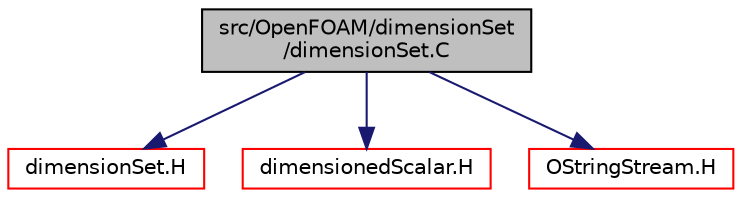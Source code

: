 digraph "src/OpenFOAM/dimensionSet/dimensionSet.C"
{
  bgcolor="transparent";
  edge [fontname="Helvetica",fontsize="10",labelfontname="Helvetica",labelfontsize="10"];
  node [fontname="Helvetica",fontsize="10",shape=record];
  Node0 [label="src/OpenFOAM/dimensionSet\l/dimensionSet.C",height=0.2,width=0.4,color="black", fillcolor="grey75", style="filled", fontcolor="black"];
  Node0 -> Node1 [color="midnightblue",fontsize="10",style="solid",fontname="Helvetica"];
  Node1 [label="dimensionSet.H",height=0.2,width=0.4,color="red",URL="$a10100.html"];
  Node0 -> Node120 [color="midnightblue",fontsize="10",style="solid",fontname="Helvetica"];
  Node120 [label="dimensionedScalar.H",height=0.2,width=0.4,color="red",URL="$a10061.html"];
  Node0 -> Node122 [color="midnightblue",fontsize="10",style="solid",fontname="Helvetica"];
  Node122 [label="OStringStream.H",height=0.2,width=0.4,color="red",URL="$a09938.html"];
}
